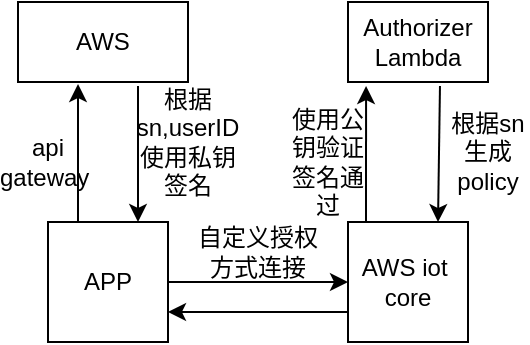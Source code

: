 <mxfile version="13.6.8" type="github"><diagram id="5TzMW7sEiy7YGiwLHRrG" name="Page-1"><mxGraphModel dx="813" dy="454" grid="1" gridSize="10" guides="1" tooltips="1" connect="1" arrows="1" fold="1" page="1" pageScale="1" pageWidth="827" pageHeight="1169" math="0" shadow="0"><root><mxCell id="0"/><mxCell id="1" parent="0"/><mxCell id="m7kVqmR6_WrGfLRXVBUv-1" value="APP" style="whiteSpace=wrap;html=1;aspect=fixed;" vertex="1" parent="1"><mxGeometry x="90" y="350" width="60" height="60" as="geometry"/></mxCell><mxCell id="m7kVqmR6_WrGfLRXVBUv-2" value="AWS" style="rounded=0;whiteSpace=wrap;html=1;" vertex="1" parent="1"><mxGeometry x="75" y="240" width="85" height="40" as="geometry"/></mxCell><mxCell id="m7kVqmR6_WrGfLRXVBUv-4" value="" style="endArrow=classic;html=1;exitX=0.25;exitY=0;exitDx=0;exitDy=0;entryX=0.353;entryY=1.025;entryDx=0;entryDy=0;entryPerimeter=0;" edge="1" parent="1" source="m7kVqmR6_WrGfLRXVBUv-1" target="m7kVqmR6_WrGfLRXVBUv-2"><mxGeometry width="50" height="50" relative="1" as="geometry"><mxPoint x="120" y="350" as="sourcePoint"/><mxPoint x="105" y="295" as="targetPoint"/></mxGeometry></mxCell><mxCell id="m7kVqmR6_WrGfLRXVBUv-5" value="api gateway&amp;nbsp;" style="text;html=1;strokeColor=none;fillColor=none;align=center;verticalAlign=middle;whiteSpace=wrap;rounded=0;" vertex="1" parent="1"><mxGeometry x="70" y="310" width="40" height="20" as="geometry"/></mxCell><mxCell id="m7kVqmR6_WrGfLRXVBUv-8" value="" style="endArrow=classic;html=1;entryX=0.75;entryY=0;entryDx=0;entryDy=0;" edge="1" parent="1" target="m7kVqmR6_WrGfLRXVBUv-1"><mxGeometry width="50" height="50" relative="1" as="geometry"><mxPoint x="135" y="282" as="sourcePoint"/><mxPoint x="440" y="370" as="targetPoint"/></mxGeometry></mxCell><mxCell id="m7kVqmR6_WrGfLRXVBUv-9" value="根据sn,userID使用私钥签名" style="text;html=1;strokeColor=none;fillColor=none;align=center;verticalAlign=middle;whiteSpace=wrap;rounded=0;" vertex="1" parent="1"><mxGeometry x="140" y="300" width="40" height="20" as="geometry"/></mxCell><mxCell id="m7kVqmR6_WrGfLRXVBUv-11" value="AWS iot&amp;nbsp; core" style="whiteSpace=wrap;html=1;aspect=fixed;" vertex="1" parent="1"><mxGeometry x="240" y="350" width="60" height="60" as="geometry"/></mxCell><mxCell id="m7kVqmR6_WrGfLRXVBUv-12" value="" style="endArrow=classic;html=1;exitX=1;exitY=0.5;exitDx=0;exitDy=0;entryX=0;entryY=0.5;entryDx=0;entryDy=0;" edge="1" parent="1" source="m7kVqmR6_WrGfLRXVBUv-1" target="m7kVqmR6_WrGfLRXVBUv-11"><mxGeometry width="50" height="50" relative="1" as="geometry"><mxPoint x="390" y="410" as="sourcePoint"/><mxPoint x="440" y="360" as="targetPoint"/></mxGeometry></mxCell><mxCell id="m7kVqmR6_WrGfLRXVBUv-15" value="Authorizer Lambda" style="rounded=0;whiteSpace=wrap;html=1;" vertex="1" parent="1"><mxGeometry x="240" y="240" width="70" height="40" as="geometry"/></mxCell><mxCell id="m7kVqmR6_WrGfLRXVBUv-19" value="" style="endArrow=classic;html=1;entryX=0.129;entryY=1.05;entryDx=0;entryDy=0;entryPerimeter=0;" edge="1" parent="1" target="m7kVqmR6_WrGfLRXVBUv-15"><mxGeometry width="50" height="50" relative="1" as="geometry"><mxPoint x="249" y="350" as="sourcePoint"/><mxPoint x="300" y="340" as="targetPoint"/></mxGeometry></mxCell><mxCell id="m7kVqmR6_WrGfLRXVBUv-20" value="" style="endArrow=classic;html=1;exitX=0.657;exitY=1.05;exitDx=0;exitDy=0;exitPerimeter=0;entryX=0.75;entryY=0;entryDx=0;entryDy=0;" edge="1" parent="1" source="m7kVqmR6_WrGfLRXVBUv-15" target="m7kVqmR6_WrGfLRXVBUv-11"><mxGeometry width="50" height="50" relative="1" as="geometry"><mxPoint x="390" y="380" as="sourcePoint"/><mxPoint x="278" y="352" as="targetPoint"/></mxGeometry></mxCell><mxCell id="m7kVqmR6_WrGfLRXVBUv-22" value="使用公钥验证签名通过" style="text;html=1;strokeColor=none;fillColor=none;align=center;verticalAlign=middle;whiteSpace=wrap;rounded=0;" vertex="1" parent="1"><mxGeometry x="210" y="310" width="40" height="20" as="geometry"/></mxCell><mxCell id="m7kVqmR6_WrGfLRXVBUv-23" value="根据sn生成policy" style="text;html=1;strokeColor=none;fillColor=none;align=center;verticalAlign=middle;whiteSpace=wrap;rounded=0;" vertex="1" parent="1"><mxGeometry x="290" y="290" width="40" height="50" as="geometry"/></mxCell><mxCell id="m7kVqmR6_WrGfLRXVBUv-25" value="" style="endArrow=classic;html=1;exitX=0;exitY=0.75;exitDx=0;exitDy=0;entryX=1;entryY=0.75;entryDx=0;entryDy=0;" edge="1" parent="1" source="m7kVqmR6_WrGfLRXVBUv-11" target="m7kVqmR6_WrGfLRXVBUv-1"><mxGeometry width="50" height="50" relative="1" as="geometry"><mxPoint x="200" y="490" as="sourcePoint"/><mxPoint x="250" y="440" as="targetPoint"/><Array as="points"/></mxGeometry></mxCell><mxCell id="m7kVqmR6_WrGfLRXVBUv-26" value="自定义授权方式连接" style="text;html=1;strokeColor=none;fillColor=none;align=center;verticalAlign=middle;whiteSpace=wrap;rounded=0;" vertex="1" parent="1"><mxGeometry x="160" y="350" width="70" height="30" as="geometry"/></mxCell></root></mxGraphModel></diagram></mxfile>